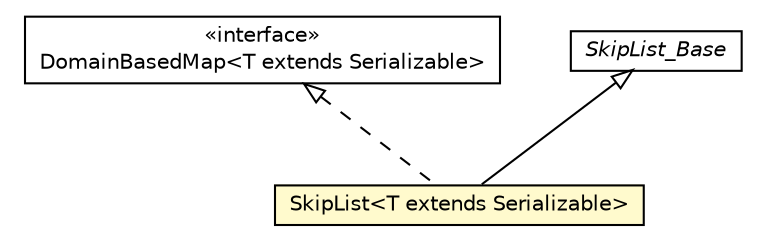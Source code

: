 #!/usr/local/bin/dot
#
# Class diagram 
# Generated by UMLGraph version 5.1 (http://www.umlgraph.org/)
#

digraph G {
	edge [fontname="Helvetica",fontsize=10,labelfontname="Helvetica",labelfontsize=10];
	node [fontname="Helvetica",fontsize=10,shape=plaintext];
	nodesep=0.25;
	ranksep=0.5;
	// pt.ist.fenixframework.dml.runtime.DomainBasedMap<T extends java.io.Serializable>
	c51951 [label=<<table title="pt.ist.fenixframework.dml.runtime.DomainBasedMap" border="0" cellborder="1" cellspacing="0" cellpadding="2" port="p" href="../../dml/runtime/DomainBasedMap.html">
		<tr><td><table border="0" cellspacing="0" cellpadding="1">
<tr><td align="center" balign="center"> &#171;interface&#187; </td></tr>
<tr><td align="center" balign="center"> DomainBasedMap&lt;T extends Serializable&gt; </td></tr>
		</table></td></tr>
		</table>>, fontname="Helvetica", fontcolor="black", fontsize=10.0];
	// pt.ist.fenixframework.adt.skiplist.SkipList_Base
	c52036 [label=<<table title="pt.ist.fenixframework.adt.skiplist.SkipList_Base" border="0" cellborder="1" cellspacing="0" cellpadding="2" port="p" href="./SkipList_Base.html">
		<tr><td><table border="0" cellspacing="0" cellpadding="1">
<tr><td align="center" balign="center"><font face="Helvetica-Oblique"> SkipList_Base </font></td></tr>
		</table></td></tr>
		</table>>, fontname="Helvetica", fontcolor="black", fontsize=10.0];
	// pt.ist.fenixframework.adt.skiplist.SkipList<T extends java.io.Serializable>
	c52040 [label=<<table title="pt.ist.fenixframework.adt.skiplist.SkipList" border="0" cellborder="1" cellspacing="0" cellpadding="2" port="p" bgcolor="lemonChiffon" href="./SkipList.html">
		<tr><td><table border="0" cellspacing="0" cellpadding="1">
<tr><td align="center" balign="center"> SkipList&lt;T extends Serializable&gt; </td></tr>
		</table></td></tr>
		</table>>, fontname="Helvetica", fontcolor="black", fontsize=10.0];
	//pt.ist.fenixframework.adt.skiplist.SkipList<T extends java.io.Serializable> extends pt.ist.fenixframework.adt.skiplist.SkipList_Base
	c52036:p -> c52040:p [dir=back,arrowtail=empty];
	//pt.ist.fenixframework.adt.skiplist.SkipList<T extends java.io.Serializable> implements pt.ist.fenixframework.dml.runtime.DomainBasedMap<T extends java.io.Serializable>
	c51951:p -> c52040:p [dir=back,arrowtail=empty,style=dashed];
}

